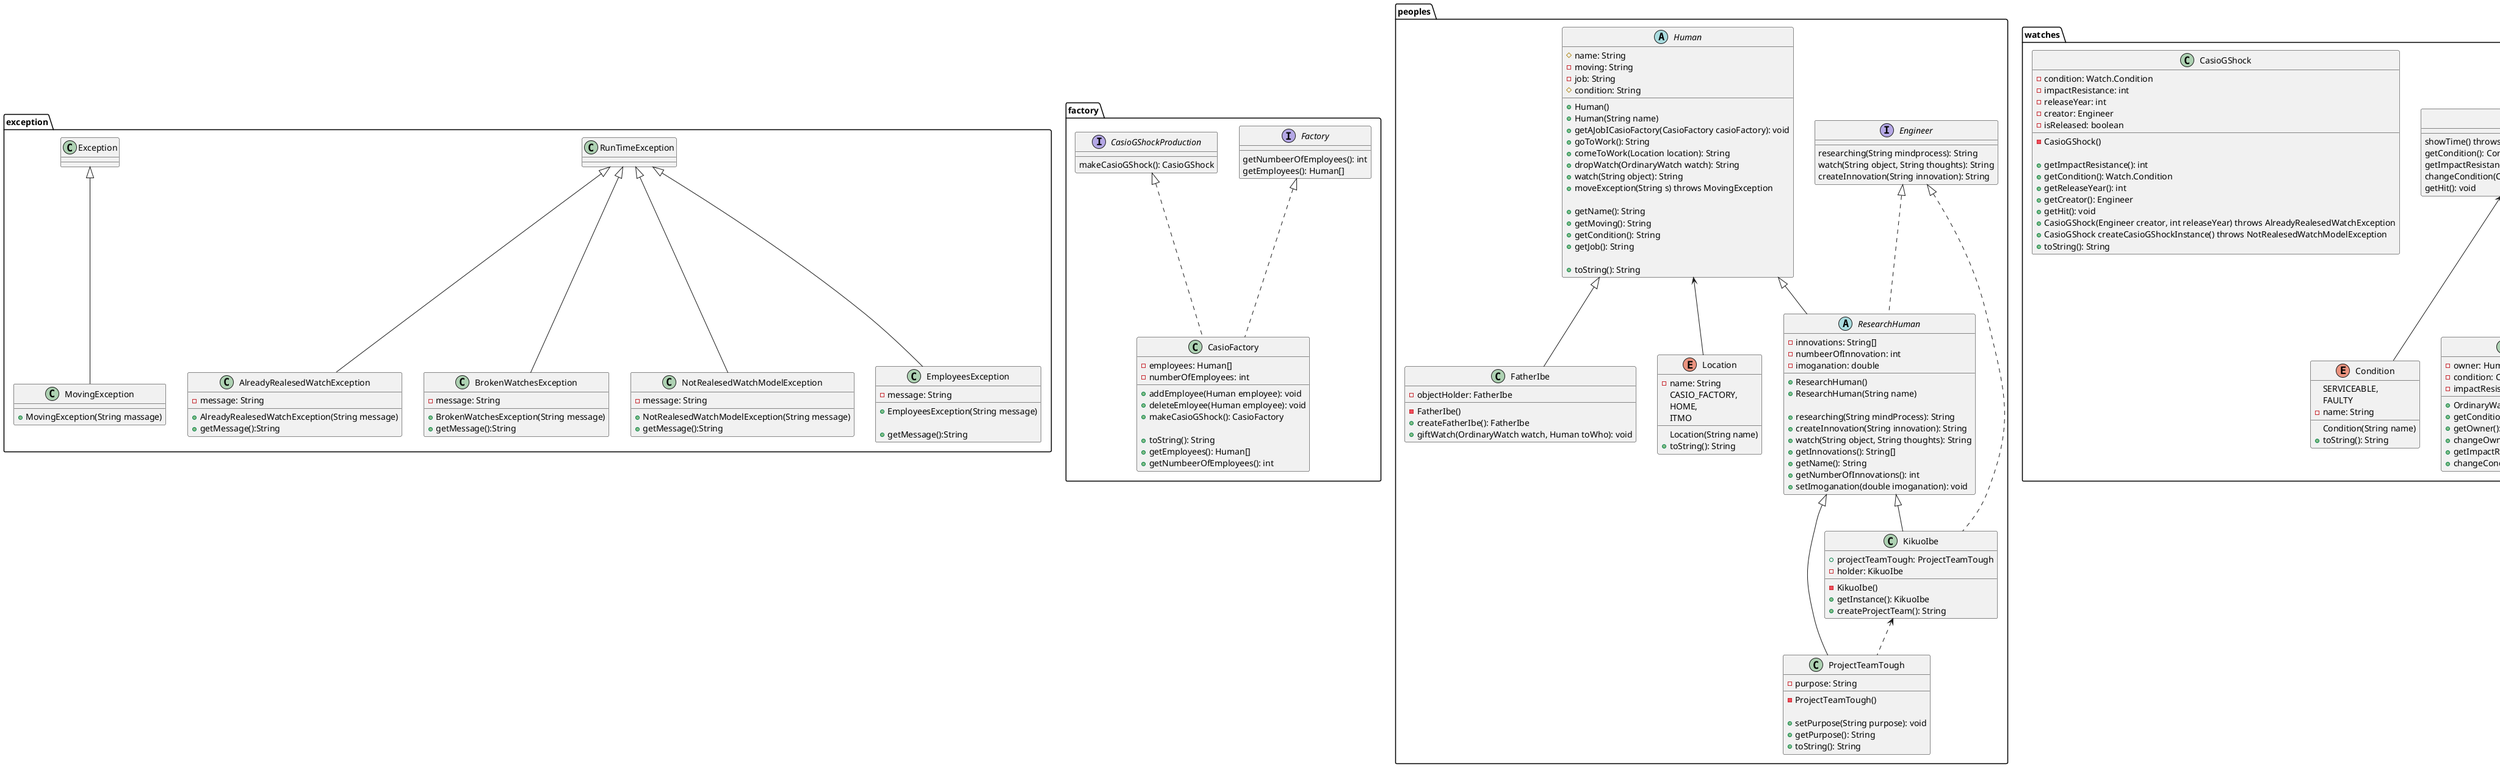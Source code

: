 @startuml
package exception {
class AlreadyRealesedWatchException{
- message: String

+AlreadyRealesedWatchException(String message)
+getMessage():String
}
RunTimeException<|--AlreadyRealesedWatchException
class BrokenWatchesException{
- message: String

+BrokenWatchesException(String message)
+getMessage():String
}
RunTimeException<|--BrokenWatchesException
class NotRealesedWatchModelException{
- message: String

+NotRealesedWatchModelException(String message)
+getMessage():String
}
RunTimeException<|--NotRealesedWatchModelException
class MovingException{
+MovingException(String massage)
}
Exception<|--MovingException
class EmployeesException extends RunTimeException{
-message: String
+EmployeesException(String message)

+getMessage():String
}

}
package factory{
class CasioFactory implements Factory, CasioGShockProduction{
- employees: Human[]
- numberOfEmployees: int
+ addEmployee(Human employee): void
+ deleteEmloyee(Human employee): void
+ makeCasioGShock(): CasioFactory

+ toString(): String
+ getEmployees(): Human[]
+ getNumbeerOfEmployees(): int
}
interface CasioGShockProduction{
makeCasioGShock(): CasioGShock
}
interface Factory{
getNumbeerOfEmployees(): int
getEmployees(): Human[]
}
}
package peoples{
interface Engineer{
 researching(String mindprocess): String
 watch(String object, String thoughts): String
 createInnovation(String innovation): String
}
class FatherIbe extends Human {
- objectHolder: FatherIbe
- FatherIbe()
+ createFatherIbe(): FatherIbe
+ giftWatch(OrdinaryWatch watch, Human toWho): void
}
 abstract class Human  {
 # name: String
 - moving: String
 - job: String
 # condition: String

+ Human()
+ Human(String name)
+ getAJobICasioFactory(CasioFactory casioFactory): void
+ goToWork(): String
+ comeToWork(Location location): String
+ dropWatch(OrdinaryWatch watch): String
+ watch(String object): String
+ moveException(String s) throws MovingException

+ getName(): String
+ getMoving(): String
+ getCondition(): String
+ getJob(): String

+ toString(): String
}
Human<-- Location
enum Location{
- name: String
Location(String name)
+ toString(): String
CASIO_FACTORY,
HOME,
ITMO
}
abstract class ResearchHuman extends Human implements Engineer{
- innovations: String[]
- numbeerOfInnovation: int
- imoganation: double

+ ResearchHuman()
+ ResearchHuman(String name)

+ researching(String mindProcess): String
+ createInnovation(String innovation): String
+ watch(String object, String thoughts): String
+ getInnovations(): String[]
+ getName(): String
+ getNumberOfInnovations(): int
+ setImoganation(double imoganation): void
}

class KikuoIbe extends ResearchHuman implements Engineer {

+ projectTeamTough: ProjectTeamTough
- holder: KikuoIbe

- KikuoIbe()
+ getInstance(): KikuoIbe
+ createProjectTeam(): String
}
class ProjectTeamTough extends ResearchHuman{
- purpose: String
- ProjectTeamTough()

+ setPurpose(String purpose): void
+ getPurpose(): String
+ toString(): String
}
KikuoIbe<..ProjectTeamTough
}

package watches{
interface Watch {
showTime() throws BrokenWatchesException: String
getCondition(): Condition
getImpactResistance(): int
changeCondition(Condition condition): void
getHit(): void
}
enum Condition{
 SERVICEABLE,
 FAULTY
 - name: String
 Condition(String name)
 + toString(): String
}
Watch<-- Condition
class OrdinaryWatch implements Watch{
- owner: Human
- condition: Condition
- impactResistance: int
+ OrdinaryWatch(Human owner)
+ getCondition(): Condition
+ getOwner(): Human
+ changeOwner(Human newOwner): void
+ getImpactResistance(): int
+ changeCondition(Condition condition): void
}

class CasioGShock {
- condition: Watch.Condition
- impactResistance: int
- releaseYear: int
- creator: Engineer
- isReleased: boolean

-CasioGShock()

+ getImpactResistance(): int
+ getCondition(): Watch.Condition
+ getReleaseYear(): int
+ getCreator(): Engineer
+ getHit(): void
+ CasioGShock(Engineer creator, int releaseYear) throws AlreadyRealesedWatchException
+ CasioGShock createCasioGShockInstance() throws NotRealesedWatchModelException
+ toString(): String
}
}
@enduml